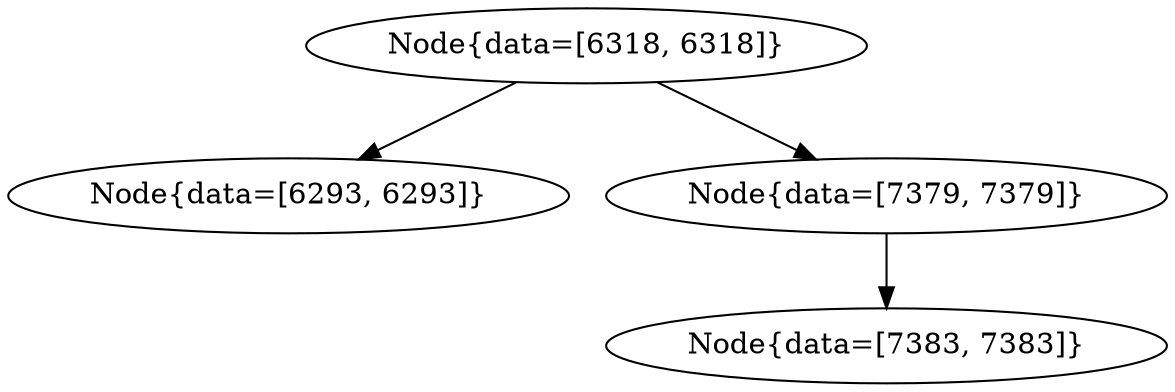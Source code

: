 digraph G{
218612404 [label="Node{data=[6318, 6318]}"]
218612404 -> 1248275314
1248275314 [label="Node{data=[6293, 6293]}"]
218612404 -> 1984147986
1984147986 [label="Node{data=[7379, 7379]}"]
1984147986 -> 1095840549
1095840549 [label="Node{data=[7383, 7383]}"]
}